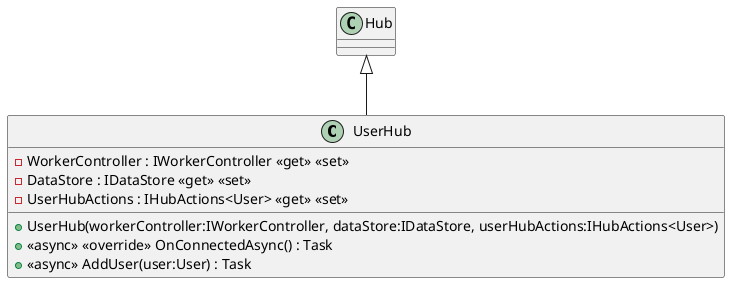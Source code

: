 @startuml
class UserHub {
    - WorkerController : IWorkerController <<get>> <<set>>
    - DataStore : IDataStore <<get>> <<set>>
    - UserHubActions : IHubActions<User> <<get>> <<set>>
    + UserHub(workerController:IWorkerController, dataStore:IDataStore, userHubActions:IHubActions<User>)
    + <<async>> <<override>> OnConnectedAsync() : Task
    + <<async>> AddUser(user:User) : Task
}
Hub <|-- UserHub
@enduml
